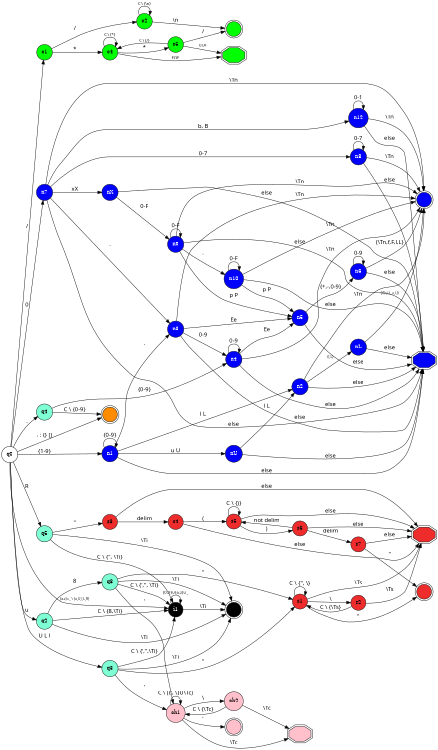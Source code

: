 digraph finite_state_machine {
    rankdir=LR;
    size="8,5"
    edge [fontname = "Latin Modern"];
    q0 [shape = circle, fontsize=12]
    node [shape = circle, fontsize=12, style=filled, fillcolor=aquamarine];
    
    c1 [shape = circle, fontsize=12, fillcolor="green", style = filled];
    n1 [shape = circle, fontsize=12, fillcolor="blue",fontcolor = white, style = filled];

    n4 [shape = circle, fontsize=12, fillcolor="blue",fontcolor = white, style = filled];
    n7 [shape = circle, fontsize=12, fillcolor="blue",fontcolor = white, style = filled];

    i1 [shape = circle, fontsize=12, fillcolor="black", fontcolor = white, style = filled];
    i2 [shape = doublecircle, label = "",fillcolor="black", fontcolor = white, style = filled];
    
    ch1 [shape = circle, fontsize=12, fillcolor="pink", fontcolor = black, style = filled];

    s1 [shape = circle, fontsize=12, fontcolor = black, fillcolor="firebrick2", style = filled];
    s3 [shape = circle, fontsize=12, fontcolor = black, fillcolor="firebrick2", style = filled];

    q1 [shape = doublecircle, label = "", fillcolor=darkorange, style=filled];
    q0->q1 [label=", : {} []"];
    
    q0->c1 [label="/"];
    //c->q3 [label="/ *"]

    q0->q4 [label="."];
    q0->n1 [label="{1-9}"]
    q0->n7 [label="0"]

    q0->i1 [label="{a-z}∪_ \\ {u,U,l,L,R}", fontsize = 8]
    q0->q2 [label="u"]
    q0->q3 [label="U L l"]
    q0->q5 [label="R"]


    q2->q8 [label="8"]
    q2->i2 [label="\\Ti"]
    q2->i1 [label="C \\ {8,\\Ti}"]

    q3->ch1 [label="\'"]
    q3->s1 [label="\""]
    q3->i2 [label="\\Ti"]
    q3->i1 [label="C \\ {\',\",\\Ti}"]

    q5->s3 [label="\""]
    q5->i2 [label="\\Ti"]
    q5->i1 [label="C \\ {\", \\Ti}"]

    q8->ch1 [label="\'"]
    q8->s1 [label="\""]
    q8->i2 [label="\\Ti"]
    q8->i1 [label="C \\ {\',\", \\Ti}"]


    q4->n4 [label="{0-9}"]
    q4->q1 [label="C \\ {0-9}"]
    // char literal
    node [shape = circle, fontsize=12, fontcolor = black, fillcolor="pink", style = filled];
    ch3 [shape = doublecircle, label = ""];
    cherr [shape = doubleoctagon, label = ""];
    
    ch1->ch1 [label="C \\ ({\', \\}∪\\Tc)"]
    ch1->ch2 [label="\\"]
    ch1->ch3 [label="\'"]
    ch1->cherr [label="\\Tc"]
    ch2->ch1 [label="C \\ {\\Tc}"]
    ch2->cherr [label="\\Tc"]
    
    // string literal
    node [shape = circle, fontsize=12, fontcolor = black, fillcolor="firebrick2", style = filled];
    send [shape = doublecircle, label = ""];
    serr [shape = doubleoctagon, label = ""];
    
    s1->s1 [label="C \\ {\", \\}"]
    s1->s2 [label="\\"]
    s1->send [label="\""]
    s1->serr [label="\\Ts"]
    s2->s1 [label="C \\ {\\Ts}"]
    s2->serr [label="\\Ts"]

    s3->s4 [label="delim"]
    s3->serr [label = "else"]
    s4->s5 [label="("]
    s4->serr [label = "else"]
    s5->s5 [label="C \\ {)}"]
    s5->serr [label = "else"]
    s5->s6 [label=")"]
    
    s6->s5 [label="not delim"]
    s6->serr [label = "else"]
    s6->s7 [label="delim"]
    s7->serr [label = "else"]
    s7->send [label="\""]
    // identifiers
    node [shape = circle, fontsize=12, fontcolor = white, fillcolor="black", style = filled];
    i1->i1 [label="{0-9}∪{a-z}∪_", fontsize = 10];
    i1->i2 [label="\\Ti"]
    
    // comments
    node [shape = circle, fontsize=12, fillcolor="green",fontcolor = black, style = filled];

    c1->c2 [label="/"];
    c2->c2 [label="C \\ {\\n}", fontsize=10];
    c3 [shape = doublecircle, label = ""];
    cerr [shape = doubleoctagon, label = ""];

    c2->c3 [label="\\n"];

    c1->c4 [label="*"];

    c4->c4 [label="C \\ {*}",fontsize=10]
    c4->cerr [label="EOF", fontsize=10]
    c4->c5 [label="*"]
    c5->c4 [label="C \\ {/}",fontsize=10]
    c5->cerr [label="EOF", fontsize=10]

    // c6 [shape = doublecircle, label = ""];
    c5->c3 [label="/"]


    // numbers
    node [shape = circle, fontsize=12, fillcolor="blue",fontcolor = white, style = filled];
    nend [shape=doublecircle, label=""]
    nerr [shape = doubleoctagon, label = ""];

    n1->n1 [label="{0-9}"]
    n1->n2 [label="l L"]
    n1->nerr [label="else"]

    n1->nU [label="u U"]
    nU->n2 [label="l L"]
    nU->nerr [label="else"]
    
    n2->nL [label="{l,L}", fontsize=8]
    n2->nend [label="\\Tn"]
    n2->nerr [label="else"]

    nL->nend [label="{\\Tn,l,L,u,U}", fontsize=8]
    nL->nerr [label="else"]

    n1->n3 [label="."]
    n3->n4 [label="0-9"]
    n3->n5 [label="Ee"]
    n3->nend [label="\\Tn"]
    n3->nerr[label="else"]

    n4->n4 [label="0-9"]
    n4->n5 [label="Ee"]
    n4->nend [label="\\Tn"]
    n4->nerr[label="else"]
    
    n5->n6 [label="{+,-,0-9}"]
    n5->nerr[label="else"]

    n6->n6 [label="0-9"]
    n6->nerr[label="else"]
    // nend1 [shape=doublecircle, label=""]

    n6->nend [label="{\\Tn,f,F,l,L}"]

    // nend2 [shape=doublecircle, label=""]

    n7->n12 [label="b, B"]
    n7->nerr[label="else"]
    n12->n12 [label="0-1"]
    n12->nend [label="\\Tn"]
    n12->nerr[label="else"]
    
    n7->n3 [label="."]
    n7->nend [label="\\Tn"]
    n7->n8 [label="0-7"]
    n7->nX [label="xX"]

    n8->n8 [label="0-7"]
    n8->nend [label="\\Tn"]
    n8->nerr[label="else"]

    nX->n9 [label="0-F"]
    nX->nerr[label="else"]

    n9->nend [label="\\Tn"]
    n9->n9 [label="0-F"]
    n9->n5 [label="p P"]
    n9->n10 [label="."]
    n9->nerr[label="else"]

    n10->n5 [label="p P"]
    n10->n10 [label="0-F"]
    n10->nend [label="\\Tn"]
    n10->nerr[label="else"]
    
    // operators

}

